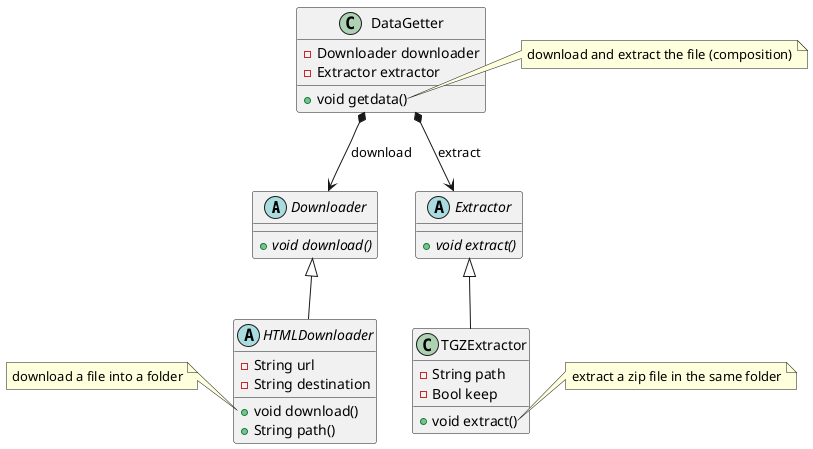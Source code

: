 @startuml

abstract class Downloader {
    + {abstract} void download()
}

abstract class HTMLDownloader {
    - String url
    - String destination
    + void download()
    + String path()
}

abstract class Extractor{
    + {abstract} void extract()
}

class TGZExtractor{
    - String path
    - Bool keep
    + void extract()
}

class DataGetter{
    - Downloader downloader
    - Extractor extractor
    + void getdata()
}

note left of HTMLDownloader::download
    download a file into a folder
end note

note right of TGZExtractor::extract
    extract a zip file in the same folder
end note

note right of DataGetter::getdata
    download and extract the file (composition)
end note

Downloader <|-- HTMLDownloader
Extractor <|-- TGZExtractor
DataGetter *--> Extractor: extract
DataGetter *--> Downloader: download

@enduml
